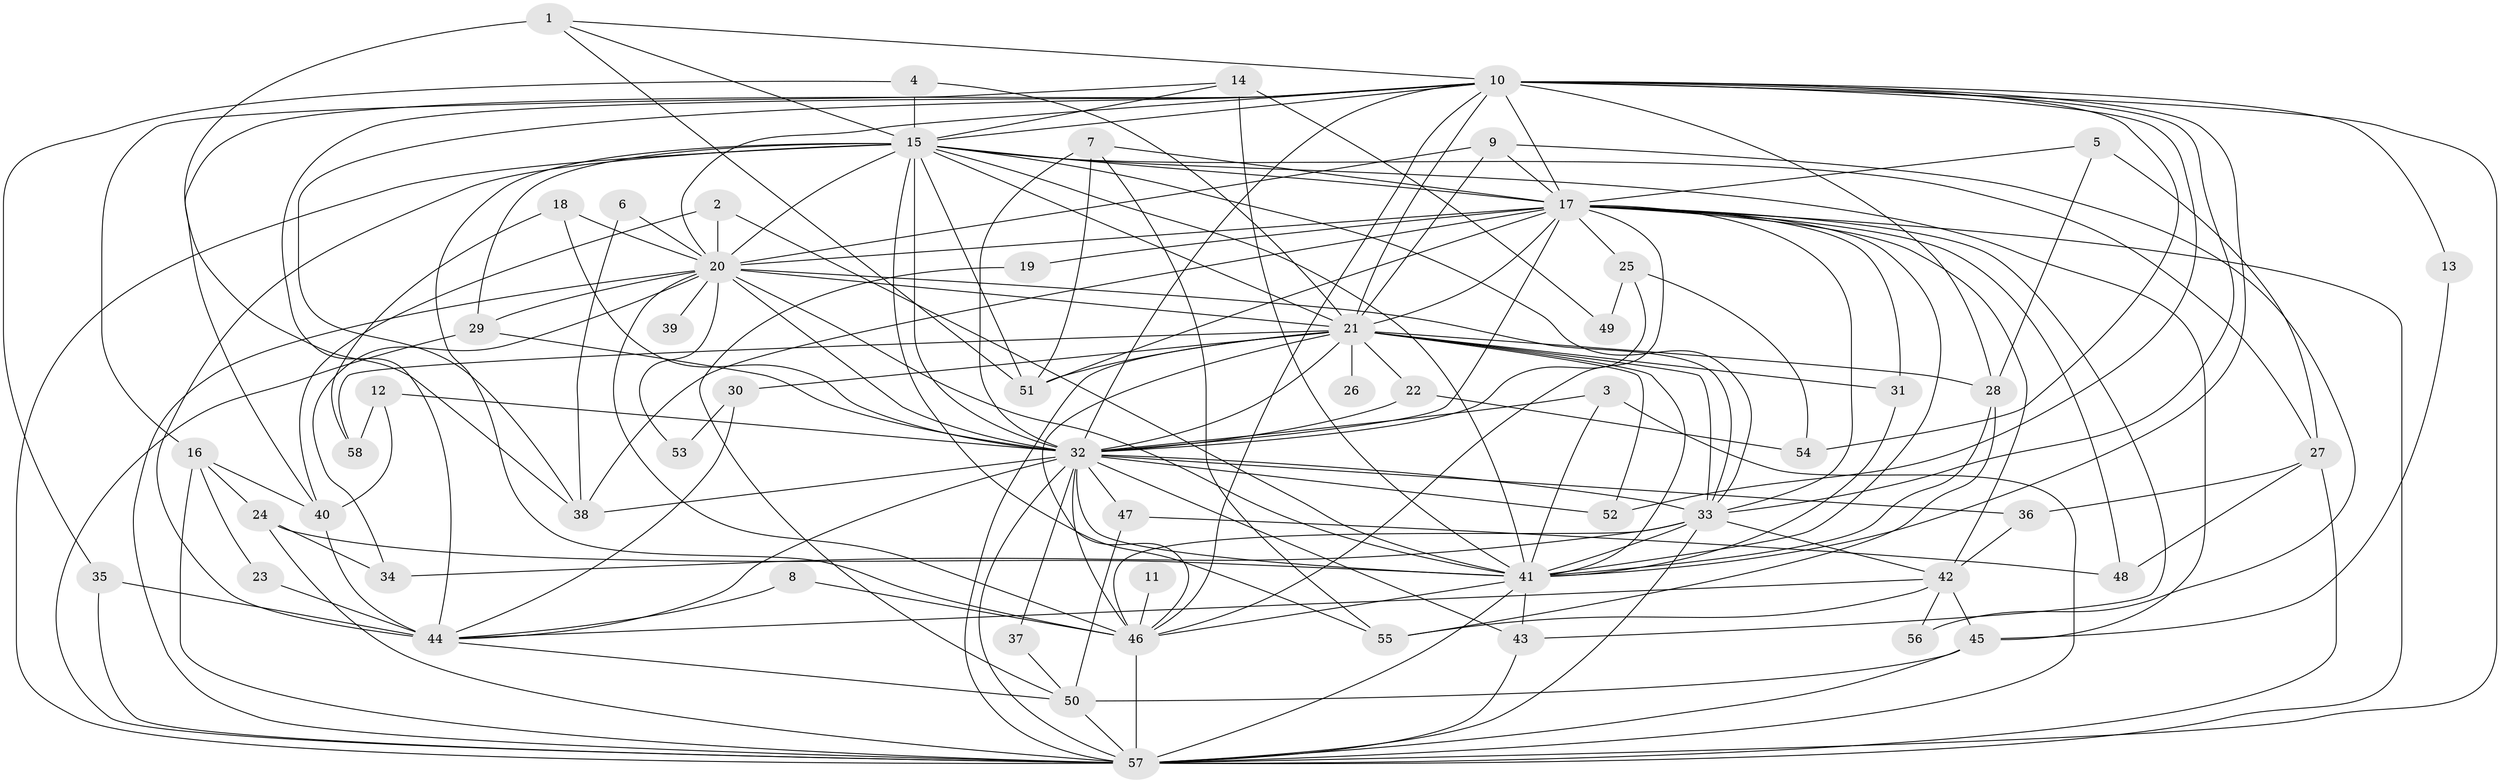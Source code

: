 // original degree distribution, {21: 0.008620689655172414, 31: 0.008620689655172414, 24: 0.008620689655172414, 20: 0.017241379310344827, 18: 0.008620689655172414, 23: 0.008620689655172414, 14: 0.008620689655172414, 29: 0.008620689655172414, 16: 0.008620689655172414, 4: 0.08620689655172414, 3: 0.16379310344827586, 9: 0.008620689655172414, 11: 0.008620689655172414, 5: 0.05172413793103448, 2: 0.5689655172413793, 6: 0.017241379310344827, 7: 0.008620689655172414}
// Generated by graph-tools (version 1.1) at 2025/01/03/09/25 03:01:30]
// undirected, 58 vertices, 168 edges
graph export_dot {
graph [start="1"]
  node [color=gray90,style=filled];
  1;
  2;
  3;
  4;
  5;
  6;
  7;
  8;
  9;
  10;
  11;
  12;
  13;
  14;
  15;
  16;
  17;
  18;
  19;
  20;
  21;
  22;
  23;
  24;
  25;
  26;
  27;
  28;
  29;
  30;
  31;
  32;
  33;
  34;
  35;
  36;
  37;
  38;
  39;
  40;
  41;
  42;
  43;
  44;
  45;
  46;
  47;
  48;
  49;
  50;
  51;
  52;
  53;
  54;
  55;
  56;
  57;
  58;
  1 -- 10 [weight=1.0];
  1 -- 15 [weight=1.0];
  1 -- 38 [weight=1.0];
  1 -- 51 [weight=1.0];
  2 -- 20 [weight=1.0];
  2 -- 40 [weight=1.0];
  2 -- 41 [weight=1.0];
  3 -- 32 [weight=1.0];
  3 -- 41 [weight=1.0];
  3 -- 57 [weight=1.0];
  4 -- 15 [weight=1.0];
  4 -- 21 [weight=1.0];
  4 -- 35 [weight=1.0];
  5 -- 17 [weight=1.0];
  5 -- 27 [weight=1.0];
  5 -- 28 [weight=1.0];
  6 -- 20 [weight=1.0];
  6 -- 38 [weight=1.0];
  7 -- 17 [weight=1.0];
  7 -- 32 [weight=1.0];
  7 -- 51 [weight=1.0];
  7 -- 55 [weight=1.0];
  8 -- 44 [weight=1.0];
  8 -- 46 [weight=1.0];
  9 -- 17 [weight=1.0];
  9 -- 20 [weight=1.0];
  9 -- 21 [weight=1.0];
  9 -- 56 [weight=1.0];
  10 -- 13 [weight=1.0];
  10 -- 15 [weight=1.0];
  10 -- 17 [weight=2.0];
  10 -- 20 [weight=1.0];
  10 -- 21 [weight=2.0];
  10 -- 28 [weight=1.0];
  10 -- 32 [weight=1.0];
  10 -- 33 [weight=1.0];
  10 -- 38 [weight=1.0];
  10 -- 40 [weight=1.0];
  10 -- 41 [weight=1.0];
  10 -- 44 [weight=1.0];
  10 -- 46 [weight=1.0];
  10 -- 52 [weight=1.0];
  10 -- 54 [weight=2.0];
  10 -- 57 [weight=1.0];
  11 -- 46 [weight=1.0];
  12 -- 32 [weight=1.0];
  12 -- 40 [weight=1.0];
  12 -- 58 [weight=1.0];
  13 -- 45 [weight=1.0];
  14 -- 15 [weight=1.0];
  14 -- 16 [weight=1.0];
  14 -- 41 [weight=1.0];
  14 -- 49 [weight=2.0];
  15 -- 17 [weight=2.0];
  15 -- 20 [weight=1.0];
  15 -- 21 [weight=1.0];
  15 -- 27 [weight=1.0];
  15 -- 29 [weight=1.0];
  15 -- 32 [weight=4.0];
  15 -- 33 [weight=1.0];
  15 -- 41 [weight=1.0];
  15 -- 44 [weight=1.0];
  15 -- 45 [weight=1.0];
  15 -- 46 [weight=1.0];
  15 -- 51 [weight=1.0];
  15 -- 55 [weight=1.0];
  15 -- 57 [weight=2.0];
  16 -- 23 [weight=1.0];
  16 -- 24 [weight=1.0];
  16 -- 40 [weight=1.0];
  16 -- 57 [weight=1.0];
  17 -- 19 [weight=1.0];
  17 -- 20 [weight=2.0];
  17 -- 21 [weight=2.0];
  17 -- 25 [weight=1.0];
  17 -- 31 [weight=1.0];
  17 -- 32 [weight=2.0];
  17 -- 33 [weight=2.0];
  17 -- 38 [weight=1.0];
  17 -- 41 [weight=2.0];
  17 -- 42 [weight=1.0];
  17 -- 43 [weight=1.0];
  17 -- 46 [weight=1.0];
  17 -- 48 [weight=1.0];
  17 -- 51 [weight=1.0];
  17 -- 57 [weight=2.0];
  18 -- 20 [weight=1.0];
  18 -- 32 [weight=1.0];
  18 -- 58 [weight=1.0];
  19 -- 50 [weight=1.0];
  20 -- 21 [weight=1.0];
  20 -- 29 [weight=1.0];
  20 -- 32 [weight=1.0];
  20 -- 33 [weight=1.0];
  20 -- 34 [weight=1.0];
  20 -- 39 [weight=1.0];
  20 -- 41 [weight=1.0];
  20 -- 46 [weight=1.0];
  20 -- 53 [weight=2.0];
  20 -- 57 [weight=1.0];
  21 -- 22 [weight=1.0];
  21 -- 26 [weight=1.0];
  21 -- 28 [weight=1.0];
  21 -- 30 [weight=2.0];
  21 -- 31 [weight=1.0];
  21 -- 32 [weight=1.0];
  21 -- 33 [weight=1.0];
  21 -- 41 [weight=1.0];
  21 -- 46 [weight=2.0];
  21 -- 51 [weight=1.0];
  21 -- 52 [weight=1.0];
  21 -- 57 [weight=1.0];
  21 -- 58 [weight=1.0];
  22 -- 32 [weight=1.0];
  22 -- 54 [weight=1.0];
  23 -- 44 [weight=1.0];
  24 -- 34 [weight=1.0];
  24 -- 41 [weight=1.0];
  24 -- 57 [weight=1.0];
  25 -- 32 [weight=1.0];
  25 -- 49 [weight=1.0];
  25 -- 54 [weight=1.0];
  27 -- 36 [weight=1.0];
  27 -- 48 [weight=1.0];
  27 -- 57 [weight=1.0];
  28 -- 41 [weight=1.0];
  28 -- 55 [weight=1.0];
  29 -- 32 [weight=1.0];
  29 -- 57 [weight=1.0];
  30 -- 44 [weight=1.0];
  30 -- 53 [weight=1.0];
  31 -- 41 [weight=1.0];
  32 -- 33 [weight=3.0];
  32 -- 36 [weight=1.0];
  32 -- 37 [weight=1.0];
  32 -- 38 [weight=1.0];
  32 -- 41 [weight=2.0];
  32 -- 43 [weight=1.0];
  32 -- 44 [weight=1.0];
  32 -- 46 [weight=2.0];
  32 -- 47 [weight=1.0];
  32 -- 52 [weight=1.0];
  32 -- 57 [weight=1.0];
  33 -- 34 [weight=1.0];
  33 -- 41 [weight=2.0];
  33 -- 42 [weight=2.0];
  33 -- 46 [weight=1.0];
  33 -- 57 [weight=1.0];
  35 -- 44 [weight=1.0];
  35 -- 57 [weight=1.0];
  36 -- 42 [weight=1.0];
  37 -- 50 [weight=1.0];
  40 -- 44 [weight=2.0];
  41 -- 43 [weight=1.0];
  41 -- 46 [weight=1.0];
  41 -- 57 [weight=1.0];
  42 -- 44 [weight=1.0];
  42 -- 45 [weight=1.0];
  42 -- 55 [weight=1.0];
  42 -- 56 [weight=1.0];
  43 -- 57 [weight=1.0];
  44 -- 50 [weight=1.0];
  45 -- 50 [weight=1.0];
  45 -- 57 [weight=2.0];
  46 -- 57 [weight=1.0];
  47 -- 48 [weight=1.0];
  47 -- 50 [weight=2.0];
  50 -- 57 [weight=1.0];
}
